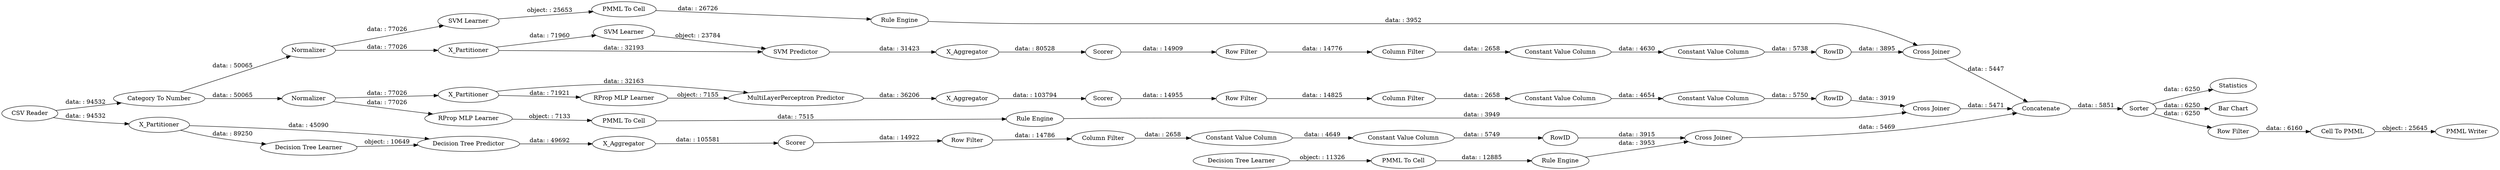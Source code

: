 digraph {
	"-3371990059591344516_58" [label="Category To Number"]
	"2943551859226612356_293" [label=RowID]
	"-829274369493890493_7" [label=X_Aggregator]
	"6711907331508092698_9" [label="Row Filter"]
	"-3371990059591344516_63" [label=Statistics]
	"-3371990059591344516_62" [label="CSV Reader"]
	"2072005231187986044_40" [label=Scorer]
	"2943551859226612356_9" [label="Row Filter"]
	"7410734917137959929_40" [label=Normalizer]
	"7410734917137959929_31" [label="SVM Learner"]
	"-3371990059591344516_59" [label="Bar Chart"]
	"-829274369493890493_32" [label="Decision Tree Predictor"]
	"-7191620020495297223_292" [label="Constant Value Column"]
	"-7191620020495297223_293" [label=RowID]
	"7372822833892458008_33" [label="SVM Learner"]
	"-829274369493890493_31" [label="Decision Tree Learner"]
	"4870346527893938892_33" [label="Decision Tree Learner"]
	"-7191620020495297223_9" [label="Row Filter"]
	"7372822833892458008_34" [label="PMML To Cell"]
	"4870346527893938892_34" [label="Rule Engine"]
	"-3371990059591344516_52" [label=Sorter]
	"2072005231187986044_7" [label=X_Aggregator]
	"7410734917137959929_2" [label=X_Partitioner]
	"4870346527893938892_28" [label="PMML To Cell"]
	"-3371990059591344516_60" [label=Concatenate]
	"6711907331508092698_294" [label="Column Filter"]
	"2072005231187986044_39" [label=Normalizer]
	"-3371990059591344516_61" [label="PMML Writer"]
	"7410734917137959929_41" [label=Scorer]
	"-829274369493890493_38" [label="Cross Joiner"]
	"2072005231187986044_2" [label=X_Partitioner]
	"2072005231187986044_32" [label="MultiLayerPerceptron Predictor"]
	"-829274369493890493_2" [label=X_Partitioner]
	"-3371990059591344516_54" [label="Cell To PMML"]
	"6711907331508092698_290" [label="Constant Value Column"]
	"7410734917137959929_32" [label="SVM Predictor"]
	"7372822833892458008_35" [label="Rule Engine"]
	"2943551859226612356_290" [label="Constant Value Column"]
	"2943551859226612356_294" [label="Column Filter"]
	"7410734917137959929_7" [label=X_Aggregator]
	"2072005231187986044_38" [label="Cross Joiner"]
	"-8556636497793709099_35" [label="RProp MLP Learner"]
	"6711907331508092698_293" [label=RowID]
	"-7191620020495297223_290" [label="Constant Value Column"]
	"-7191620020495297223_294" [label="Column Filter"]
	"-8556636497793709099_34" [label="Rule Engine"]
	"2943551859226612356_292" [label="Constant Value Column"]
	"-829274369493890493_39" [label=Scorer]
	"7410734917137959929_39" [label="Cross Joiner"]
	"2072005231187986044_31" [label="RProp MLP Learner"]
	"-8556636497793709099_22" [label="PMML To Cell"]
	"6711907331508092698_292" [label="Constant Value Column"]
	"-3371990059591344516_53" [label="Row Filter"]
	"-7191620020495297223_293" -> "7410734917137959929_39" [label="data: : 3895"]
	"2943551859226612356_290" -> "2943551859226612356_292" [label="data: : 4649"]
	"6711907331508092698_292" -> "6711907331508092698_293" [label="data: : 5750"]
	"-3371990059591344516_53" -> "-3371990059591344516_54" [label="data: : 6160"]
	"-3371990059591344516_52" -> "-3371990059591344516_59" [label="data: : 6250"]
	"-829274369493890493_2" -> "-829274369493890493_31" [label="data: : 89250"]
	"-829274369493890493_31" -> "-829274369493890493_32" [label="object: : 10649"]
	"6711907331508092698_293" -> "2072005231187986044_38" [label="data: : 3919"]
	"7410734917137959929_41" -> "-7191620020495297223_9" [label="data: : 14909"]
	"-7191620020495297223_290" -> "-7191620020495297223_292" [label="data: : 4630"]
	"-3371990059591344516_58" -> "7410734917137959929_40" [label="data: : 50065"]
	"-829274369493890493_39" -> "2943551859226612356_9" [label="data: : 14922"]
	"7410734917137959929_31" -> "7410734917137959929_32" [label="object: : 23784"]
	"2943551859226612356_9" -> "2943551859226612356_294" [label="data: : 14786"]
	"-829274369493890493_2" -> "-829274369493890493_32" [label="data: : 45090"]
	"6711907331508092698_290" -> "6711907331508092698_292" [label="data: : 4654"]
	"2072005231187986044_2" -> "2072005231187986044_32" [label="data: : 32163"]
	"2072005231187986044_38" -> "-3371990059591344516_60" [label="data: : 5471"]
	"-3371990059591344516_58" -> "2072005231187986044_39" [label="data: : 50065"]
	"7410734917137959929_40" -> "7410734917137959929_2" [label="data: : 77026"]
	"-3371990059591344516_60" -> "-3371990059591344516_52" [label="data: : 5851"]
	"-8556636497793709099_34" -> "2072005231187986044_38" [label="data: : 3949"]
	"6711907331508092698_9" -> "6711907331508092698_294" [label="data: : 14825"]
	"2072005231187986044_31" -> "2072005231187986044_32" [label="object: : 7155"]
	"7410734917137959929_2" -> "7410734917137959929_31" [label="data: : 71960"]
	"7410734917137959929_39" -> "-3371990059591344516_60" [label="data: : 5447"]
	"2943551859226612356_293" -> "-829274369493890493_38" [label="data: : 3915"]
	"2072005231187986044_40" -> "6711907331508092698_9" [label="data: : 14955"]
	"4870346527893938892_33" -> "4870346527893938892_28" [label="object: : 11326"]
	"-3371990059591344516_52" -> "-3371990059591344516_53" [label="data: : 6250"]
	"-829274369493890493_7" -> "-829274369493890493_39" [label="data: : 105581"]
	"-7191620020495297223_292" -> "-7191620020495297223_293" [label="data: : 5738"]
	"2072005231187986044_39" -> "-8556636497793709099_35" [label="data: : 77026"]
	"-7191620020495297223_9" -> "-7191620020495297223_294" [label="data: : 14776"]
	"2943551859226612356_294" -> "2943551859226612356_290" [label="data: : 2658"]
	"-8556636497793709099_22" -> "-8556636497793709099_34" [label="data: : 7515"]
	"7372822833892458008_35" -> "7410734917137959929_39" [label="data: : 3952"]
	"-7191620020495297223_294" -> "-7191620020495297223_290" [label="data: : 2658"]
	"-3371990059591344516_62" -> "-3371990059591344516_58" [label="data: : 94532"]
	"-3371990059591344516_54" -> "-3371990059591344516_61" [label="object: : 25645"]
	"2072005231187986044_2" -> "2072005231187986044_31" [label="data: : 71921"]
	"2072005231187986044_39" -> "2072005231187986044_2" [label="data: : 77026"]
	"7372822833892458008_33" -> "7372822833892458008_34" [label="object: : 25653"]
	"-3371990059591344516_52" -> "-3371990059591344516_63" [label="data: : 6250"]
	"4870346527893938892_34" -> "-829274369493890493_38" [label="data: : 3953"]
	"6711907331508092698_294" -> "6711907331508092698_290" [label="data: : 2658"]
	"2072005231187986044_7" -> "2072005231187986044_40" [label="data: : 103794"]
	"-8556636497793709099_35" -> "-8556636497793709099_22" [label="object: : 7133"]
	"7410734917137959929_32" -> "7410734917137959929_7" [label="data: : 31423"]
	"2072005231187986044_32" -> "2072005231187986044_7" [label="data: : 36206"]
	"-829274369493890493_32" -> "-829274369493890493_7" [label="data: : 49692"]
	"7372822833892458008_34" -> "7372822833892458008_35" [label="data: : 26726"]
	"7410734917137959929_7" -> "7410734917137959929_41" [label="data: : 80528"]
	"2943551859226612356_292" -> "2943551859226612356_293" [label="data: : 5749"]
	"4870346527893938892_28" -> "4870346527893938892_34" [label="data: : 12885"]
	"-3371990059591344516_62" -> "-829274369493890493_2" [label="data: : 94532"]
	"-829274369493890493_38" -> "-3371990059591344516_60" [label="data: : 5469"]
	"7410734917137959929_2" -> "7410734917137959929_32" [label="data: : 32193"]
	"7410734917137959929_40" -> "7372822833892458008_33" [label="data: : 77026"]
	rankdir=LR
}
